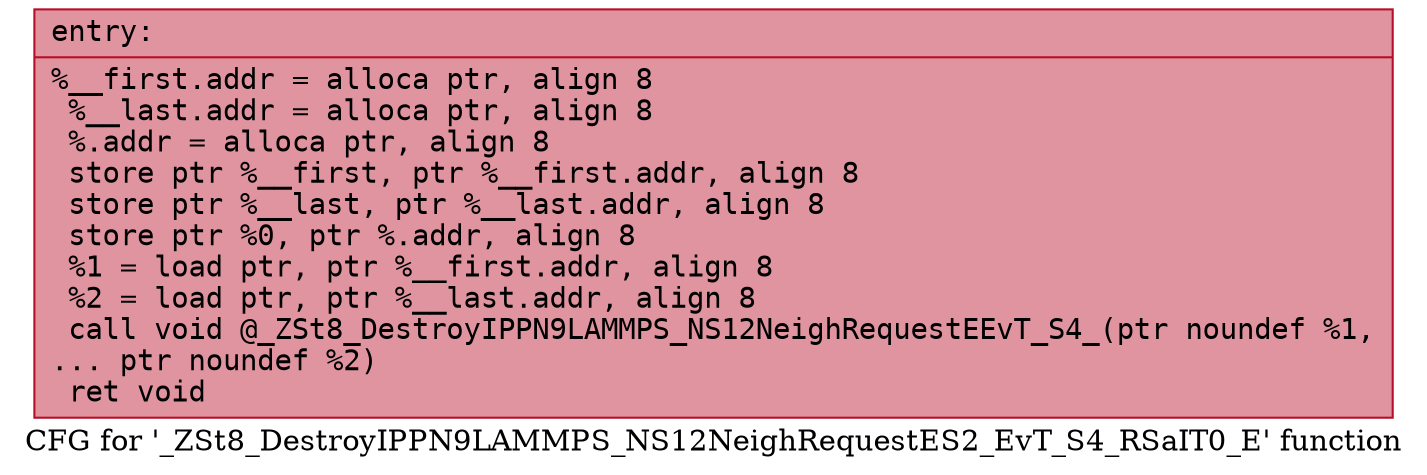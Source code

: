 digraph "CFG for '_ZSt8_DestroyIPPN9LAMMPS_NS12NeighRequestES2_EvT_S4_RSaIT0_E' function" {
	label="CFG for '_ZSt8_DestroyIPPN9LAMMPS_NS12NeighRequestES2_EvT_S4_RSaIT0_E' function";

	Node0x55975a7cd0e0 [shape=record,color="#b70d28ff", style=filled, fillcolor="#b70d2870" fontname="Courier",label="{entry:\l|  %__first.addr = alloca ptr, align 8\l  %__last.addr = alloca ptr, align 8\l  %.addr = alloca ptr, align 8\l  store ptr %__first, ptr %__first.addr, align 8\l  store ptr %__last, ptr %__last.addr, align 8\l  store ptr %0, ptr %.addr, align 8\l  %1 = load ptr, ptr %__first.addr, align 8\l  %2 = load ptr, ptr %__last.addr, align 8\l  call void @_ZSt8_DestroyIPPN9LAMMPS_NS12NeighRequestEEvT_S4_(ptr noundef %1,\l... ptr noundef %2)\l  ret void\l}"];
}
